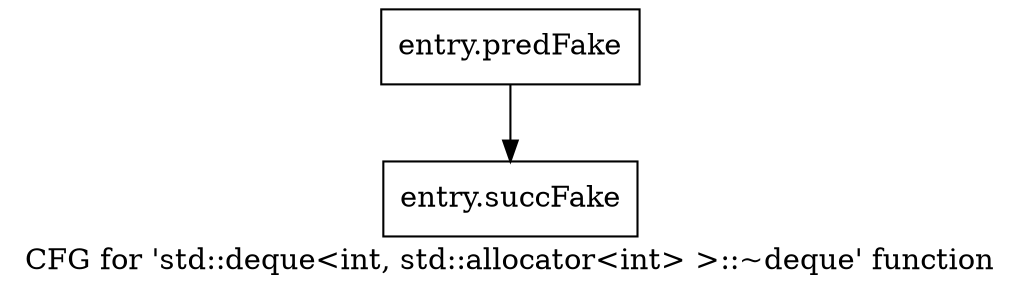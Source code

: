 digraph "CFG for 'std::deque\<int, std::allocator\<int\> \>::~deque' function" {
	label="CFG for 'std::deque\<int, std::allocator\<int\> \>::~deque' function";

	Node0x4972b40 [shape=record,filename="",linenumber="",label="{entry.predFake}"];
	Node0x4972b40 -> Node0x4870610[ callList="" memoryops="" filename="/proj/xbuilds/2019.2_0801_1/installs/lin64/Vivado/HEAD/tps/lnx64/gcc-6.2.0/lib/gcc/x86_64-pc-linux-gnu/6.2.0/../../../../include/c++/6.2.0/bits/stl_deque.h"];
	Node0x4870610 [shape=record,filename="/proj/xbuilds/2019.2_0801_1/installs/lin64/Vivado/HEAD/tps/lnx64/gcc-6.2.0/lib/gcc/x86_64-pc-linux-gnu/6.2.0/../../../../include/c++/6.2.0/bits/stl_deque.h",linenumber="1041",label="{entry.succFake}"];
}
